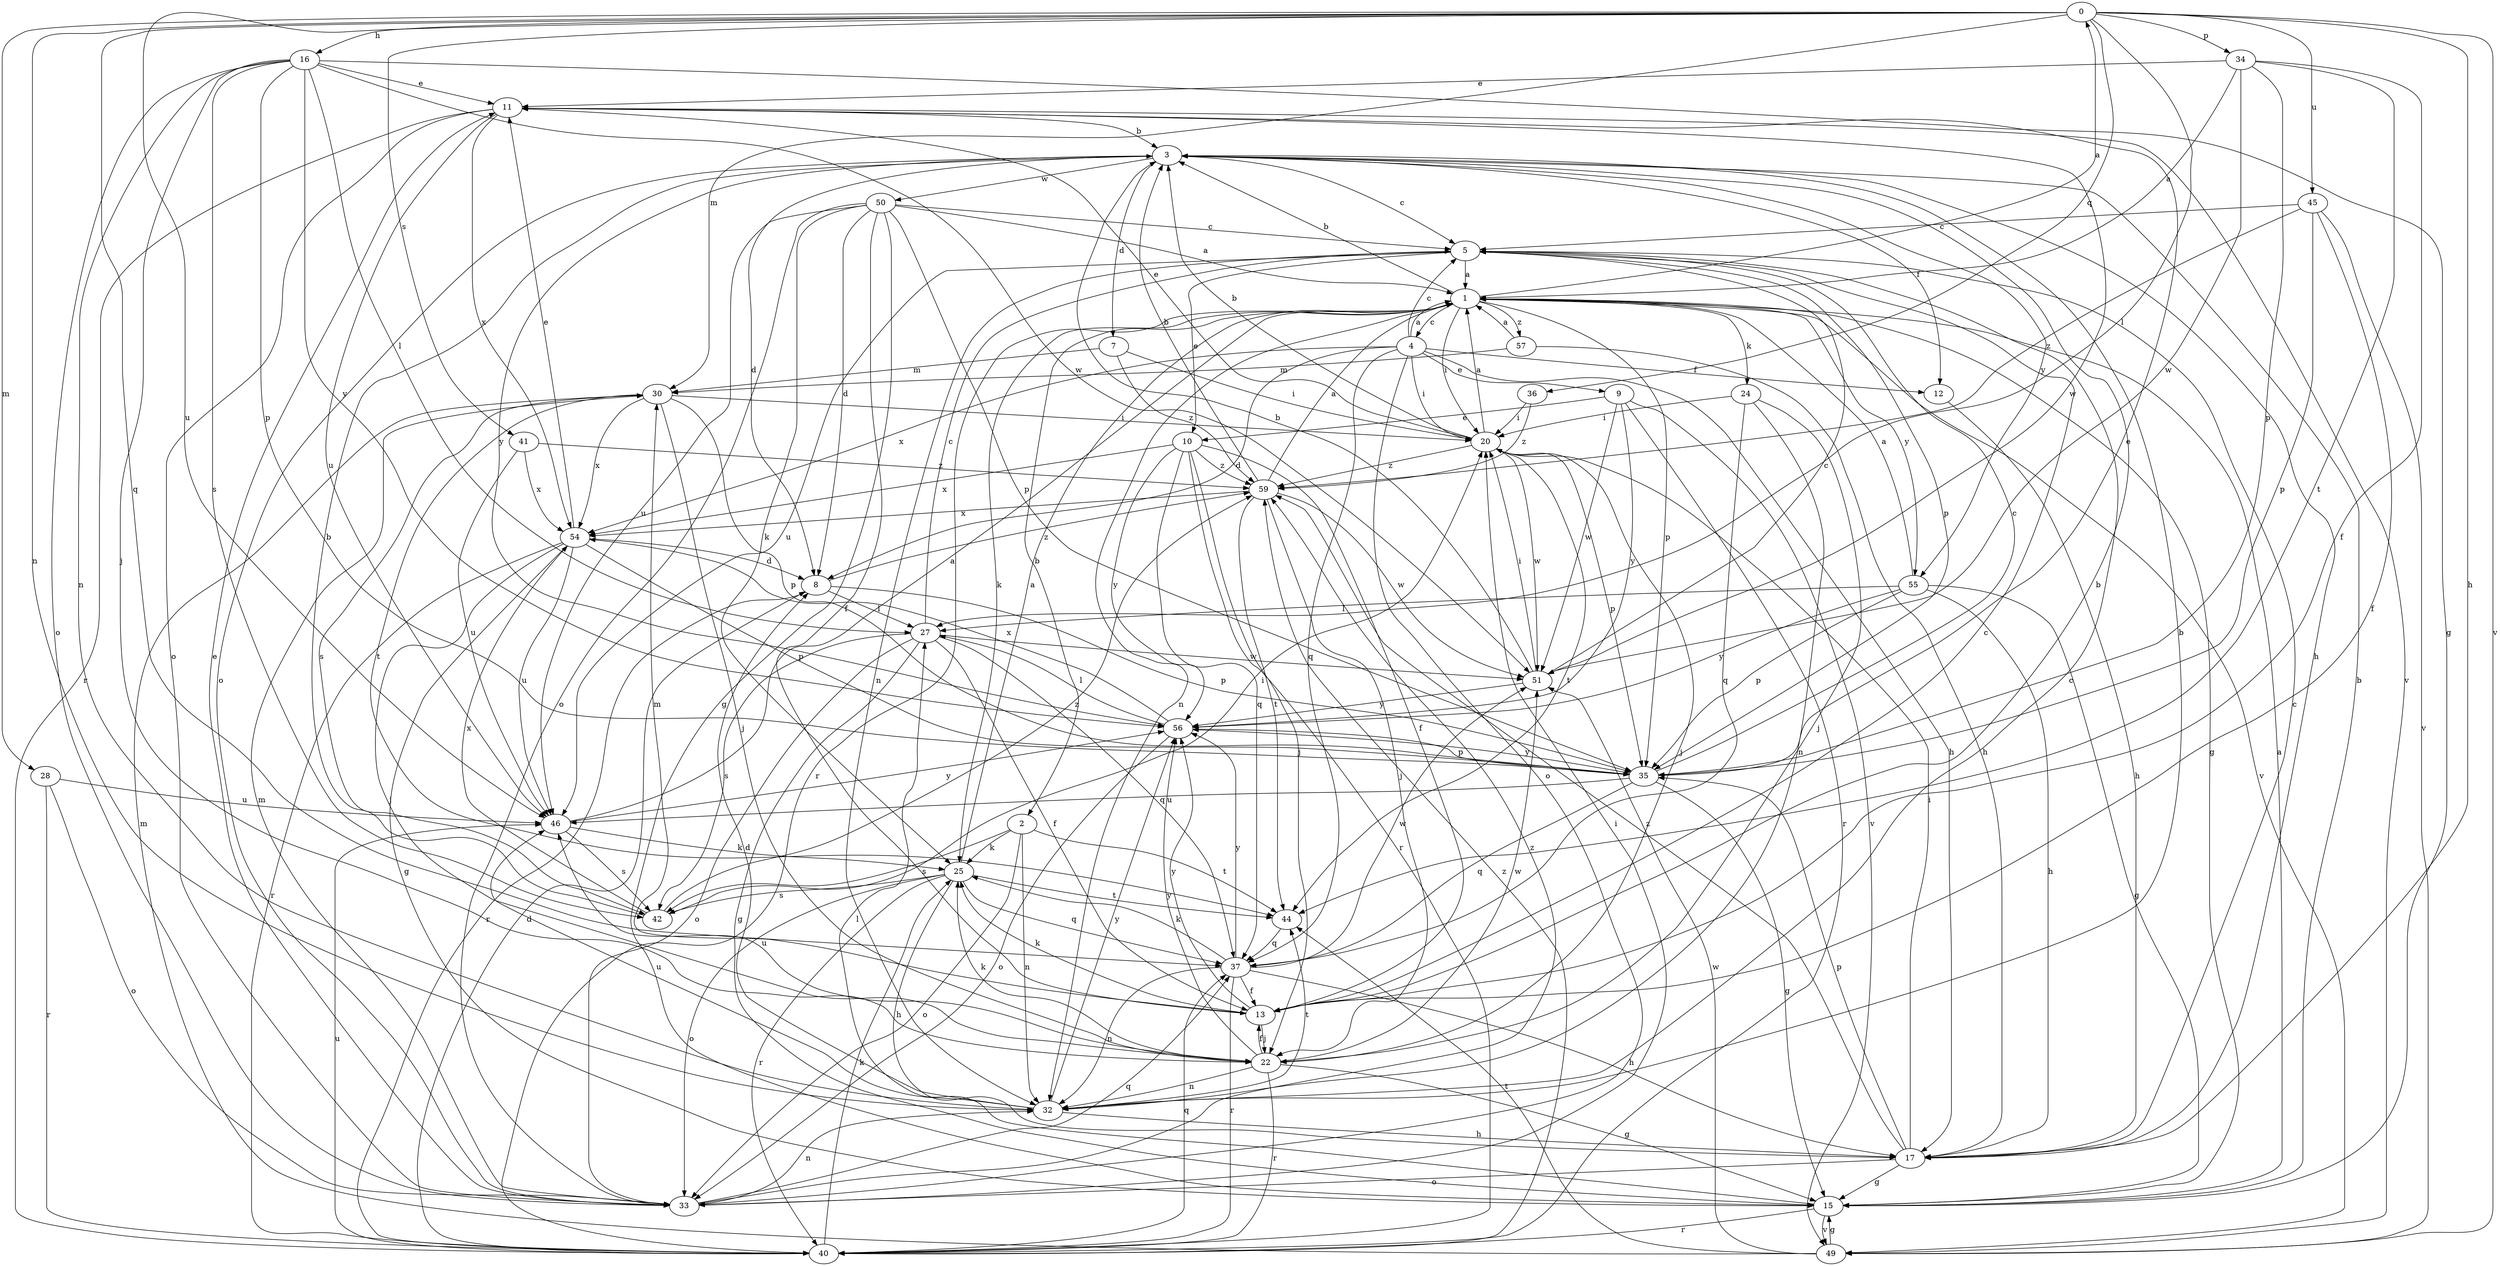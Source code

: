 strict digraph  {
0;
1;
2;
3;
4;
5;
7;
8;
9;
10;
11;
12;
13;
15;
16;
17;
20;
22;
24;
25;
27;
28;
30;
32;
33;
34;
35;
36;
37;
40;
41;
42;
44;
45;
46;
49;
50;
51;
54;
55;
56;
57;
59;
0 -> 16  [label=h];
0 -> 17  [label=h];
0 -> 27  [label=l];
0 -> 28  [label=m];
0 -> 30  [label=m];
0 -> 32  [label=n];
0 -> 34  [label=p];
0 -> 36  [label=q];
0 -> 37  [label=q];
0 -> 41  [label=s];
0 -> 45  [label=u];
0 -> 46  [label=u];
0 -> 49  [label=v];
1 -> 0  [label=a];
1 -> 2  [label=b];
1 -> 3  [label=b];
1 -> 4  [label=c];
1 -> 15  [label=g];
1 -> 20  [label=i];
1 -> 24  [label=k];
1 -> 25  [label=k];
1 -> 32  [label=n];
1 -> 35  [label=p];
1 -> 40  [label=r];
1 -> 49  [label=v];
1 -> 55  [label=y];
1 -> 57  [label=z];
2 -> 25  [label=k];
2 -> 32  [label=n];
2 -> 33  [label=o];
2 -> 42  [label=s];
2 -> 44  [label=t];
3 -> 5  [label=c];
3 -> 7  [label=d];
3 -> 8  [label=d];
3 -> 12  [label=f];
3 -> 17  [label=h];
3 -> 33  [label=o];
3 -> 50  [label=w];
3 -> 55  [label=y];
3 -> 56  [label=y];
4 -> 1  [label=a];
4 -> 5  [label=c];
4 -> 8  [label=d];
4 -> 9  [label=e];
4 -> 12  [label=f];
4 -> 17  [label=h];
4 -> 20  [label=i];
4 -> 33  [label=o];
4 -> 37  [label=q];
4 -> 54  [label=x];
5 -> 1  [label=a];
5 -> 10  [label=e];
5 -> 32  [label=n];
5 -> 35  [label=p];
5 -> 46  [label=u];
7 -> 20  [label=i];
7 -> 30  [label=m];
7 -> 59  [label=z];
8 -> 27  [label=l];
8 -> 35  [label=p];
8 -> 40  [label=r];
8 -> 59  [label=z];
9 -> 10  [label=e];
9 -> 40  [label=r];
9 -> 49  [label=v];
9 -> 51  [label=w];
9 -> 56  [label=y];
10 -> 13  [label=f];
10 -> 22  [label=j];
10 -> 37  [label=q];
10 -> 40  [label=r];
10 -> 54  [label=x];
10 -> 56  [label=y];
10 -> 59  [label=z];
11 -> 3  [label=b];
11 -> 33  [label=o];
11 -> 40  [label=r];
11 -> 46  [label=u];
11 -> 49  [label=v];
11 -> 51  [label=w];
11 -> 54  [label=x];
12 -> 17  [label=h];
13 -> 3  [label=b];
13 -> 5  [label=c];
13 -> 22  [label=j];
13 -> 25  [label=k];
13 -> 30  [label=m];
13 -> 56  [label=y];
15 -> 1  [label=a];
15 -> 3  [label=b];
15 -> 27  [label=l];
15 -> 40  [label=r];
15 -> 49  [label=v];
16 -> 11  [label=e];
16 -> 15  [label=g];
16 -> 22  [label=j];
16 -> 27  [label=l];
16 -> 32  [label=n];
16 -> 33  [label=o];
16 -> 35  [label=p];
16 -> 42  [label=s];
16 -> 51  [label=w];
16 -> 56  [label=y];
17 -> 5  [label=c];
17 -> 15  [label=g];
17 -> 20  [label=i];
17 -> 33  [label=o];
17 -> 35  [label=p];
17 -> 59  [label=z];
20 -> 1  [label=a];
20 -> 3  [label=b];
20 -> 11  [label=e];
20 -> 22  [label=j];
20 -> 35  [label=p];
20 -> 44  [label=t];
20 -> 51  [label=w];
20 -> 59  [label=z];
22 -> 13  [label=f];
22 -> 15  [label=g];
22 -> 25  [label=k];
22 -> 32  [label=n];
22 -> 40  [label=r];
22 -> 46  [label=u];
22 -> 51  [label=w];
22 -> 56  [label=y];
24 -> 20  [label=i];
24 -> 22  [label=j];
24 -> 32  [label=n];
24 -> 37  [label=q];
25 -> 1  [label=a];
25 -> 17  [label=h];
25 -> 33  [label=o];
25 -> 37  [label=q];
25 -> 40  [label=r];
25 -> 42  [label=s];
25 -> 44  [label=t];
27 -> 5  [label=c];
27 -> 13  [label=f];
27 -> 15  [label=g];
27 -> 33  [label=o];
27 -> 37  [label=q];
27 -> 42  [label=s];
27 -> 51  [label=w];
28 -> 33  [label=o];
28 -> 40  [label=r];
28 -> 46  [label=u];
30 -> 20  [label=i];
30 -> 22  [label=j];
30 -> 35  [label=p];
30 -> 42  [label=s];
30 -> 44  [label=t];
30 -> 54  [label=x];
32 -> 3  [label=b];
32 -> 5  [label=c];
32 -> 8  [label=d];
32 -> 17  [label=h];
32 -> 44  [label=t];
32 -> 46  [label=u];
32 -> 56  [label=y];
33 -> 11  [label=e];
33 -> 20  [label=i];
33 -> 30  [label=m];
33 -> 32  [label=n];
33 -> 37  [label=q];
33 -> 59  [label=z];
34 -> 1  [label=a];
34 -> 11  [label=e];
34 -> 13  [label=f];
34 -> 35  [label=p];
34 -> 44  [label=t];
34 -> 51  [label=w];
35 -> 5  [label=c];
35 -> 11  [label=e];
35 -> 15  [label=g];
35 -> 37  [label=q];
35 -> 46  [label=u];
35 -> 56  [label=y];
36 -> 20  [label=i];
36 -> 59  [label=z];
37 -> 13  [label=f];
37 -> 17  [label=h];
37 -> 25  [label=k];
37 -> 32  [label=n];
37 -> 40  [label=r];
37 -> 51  [label=w];
37 -> 56  [label=y];
40 -> 8  [label=d];
40 -> 25  [label=k];
40 -> 37  [label=q];
40 -> 46  [label=u];
40 -> 59  [label=z];
41 -> 46  [label=u];
41 -> 54  [label=x];
41 -> 59  [label=z];
42 -> 3  [label=b];
42 -> 20  [label=i];
42 -> 54  [label=x];
42 -> 59  [label=z];
44 -> 37  [label=q];
45 -> 5  [label=c];
45 -> 13  [label=f];
45 -> 35  [label=p];
45 -> 49  [label=v];
45 -> 59  [label=z];
46 -> 1  [label=a];
46 -> 25  [label=k];
46 -> 42  [label=s];
46 -> 56  [label=y];
49 -> 15  [label=g];
49 -> 30  [label=m];
49 -> 44  [label=t];
49 -> 51  [label=w];
50 -> 1  [label=a];
50 -> 5  [label=c];
50 -> 8  [label=d];
50 -> 13  [label=f];
50 -> 15  [label=g];
50 -> 25  [label=k];
50 -> 33  [label=o];
50 -> 35  [label=p];
50 -> 46  [label=u];
51 -> 3  [label=b];
51 -> 5  [label=c];
51 -> 20  [label=i];
51 -> 56  [label=y];
54 -> 8  [label=d];
54 -> 11  [label=e];
54 -> 15  [label=g];
54 -> 22  [label=j];
54 -> 35  [label=p];
54 -> 40  [label=r];
54 -> 46  [label=u];
55 -> 1  [label=a];
55 -> 15  [label=g];
55 -> 17  [label=h];
55 -> 27  [label=l];
55 -> 35  [label=p];
55 -> 56  [label=y];
56 -> 27  [label=l];
56 -> 33  [label=o];
56 -> 35  [label=p];
56 -> 54  [label=x];
57 -> 1  [label=a];
57 -> 17  [label=h];
57 -> 30  [label=m];
59 -> 1  [label=a];
59 -> 3  [label=b];
59 -> 22  [label=j];
59 -> 44  [label=t];
59 -> 51  [label=w];
59 -> 54  [label=x];
}
